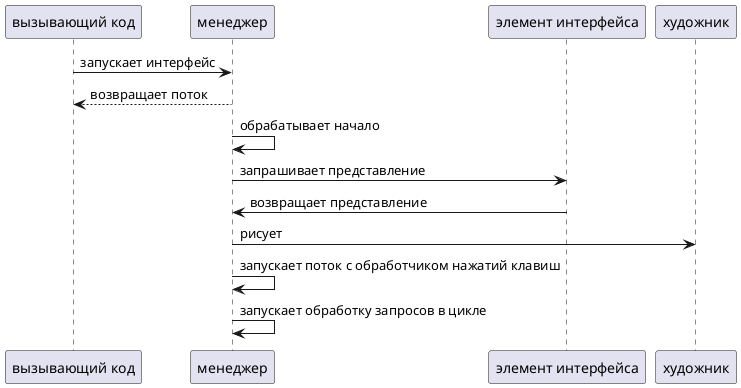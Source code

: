 ﻿@startuml

"вызывающий код" -> менеджер : запускает интерфейс
менеджер --> "вызывающий код" : возвращает поток
менеджер -> менеджер : обрабатывает начало
менеджер -> "элемент интерфейса" : запрашивает представление
"элемент интерфейса" -> менеджер : возвращает представление
менеджер -> художник : рисует
менеджер -> менеджер : запускает поток с обработчиком нажатий клавиш
менеджер -> менеджер : запускает обработку запросов в цикле 

@enduml
